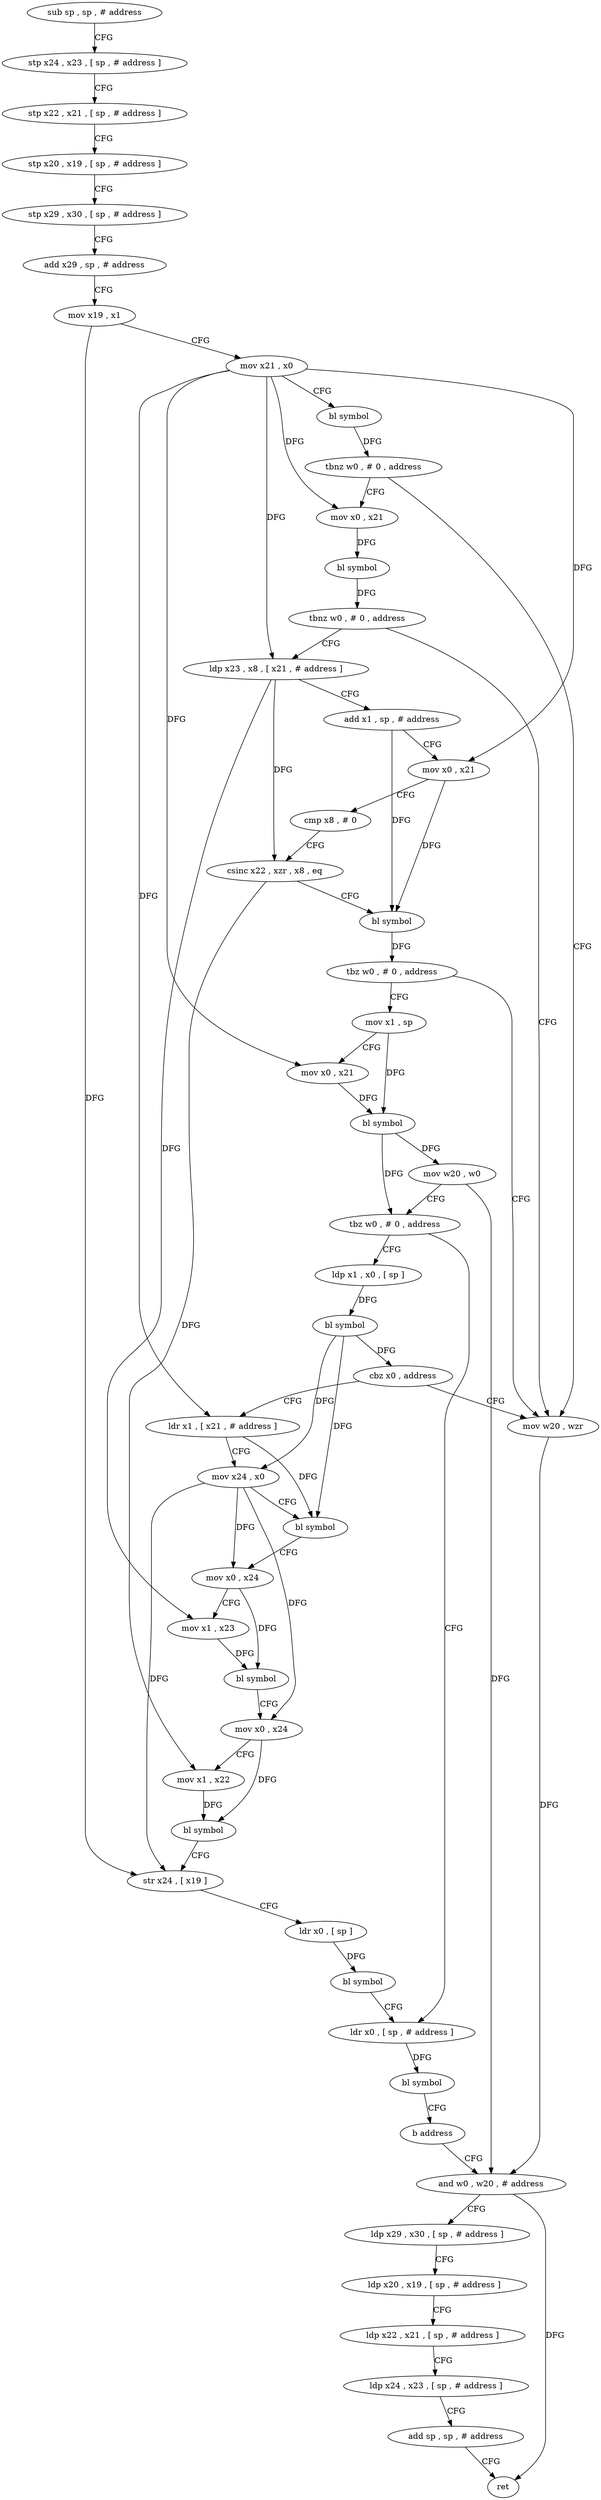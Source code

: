 digraph "func" {
"94852" [label = "sub sp , sp , # address" ]
"94856" [label = "stp x24 , x23 , [ sp , # address ]" ]
"94860" [label = "stp x22 , x21 , [ sp , # address ]" ]
"94864" [label = "stp x20 , x19 , [ sp , # address ]" ]
"94868" [label = "stp x29 , x30 , [ sp , # address ]" ]
"94872" [label = "add x29 , sp , # address" ]
"94876" [label = "mov x19 , x1" ]
"94880" [label = "mov x21 , x0" ]
"94884" [label = "bl symbol" ]
"94888" [label = "tbnz w0 , # 0 , address" ]
"95024" [label = "mov w20 , wzr" ]
"94892" [label = "mov x0 , x21" ]
"95028" [label = "and w0 , w20 , # address" ]
"94896" [label = "bl symbol" ]
"94900" [label = "tbnz w0 , # 0 , address" ]
"94904" [label = "ldp x23 , x8 , [ x21 , # address ]" ]
"94908" [label = "add x1 , sp , # address" ]
"94912" [label = "mov x0 , x21" ]
"94916" [label = "cmp x8 , # 0" ]
"94920" [label = "csinc x22 , xzr , x8 , eq" ]
"94924" [label = "bl symbol" ]
"94928" [label = "tbz w0 , # 0 , address" ]
"94932" [label = "mov x1 , sp" ]
"94936" [label = "mov x0 , x21" ]
"94940" [label = "bl symbol" ]
"94944" [label = "mov w20 , w0" ]
"94948" [label = "tbz w0 , # 0 , address" ]
"95012" [label = "ldr x0 , [ sp , # address ]" ]
"94952" [label = "ldp x1 , x0 , [ sp ]" ]
"95016" [label = "bl symbol" ]
"95020" [label = "b address" ]
"94956" [label = "bl symbol" ]
"94960" [label = "cbz x0 , address" ]
"94964" [label = "ldr x1 , [ x21 , # address ]" ]
"95032" [label = "ldp x29 , x30 , [ sp , # address ]" ]
"95036" [label = "ldp x20 , x19 , [ sp , # address ]" ]
"95040" [label = "ldp x22 , x21 , [ sp , # address ]" ]
"95044" [label = "ldp x24 , x23 , [ sp , # address ]" ]
"95048" [label = "add sp , sp , # address" ]
"95052" [label = "ret" ]
"94968" [label = "mov x24 , x0" ]
"94972" [label = "bl symbol" ]
"94976" [label = "mov x0 , x24" ]
"94980" [label = "mov x1 , x23" ]
"94984" [label = "bl symbol" ]
"94988" [label = "mov x0 , x24" ]
"94992" [label = "mov x1 , x22" ]
"94996" [label = "bl symbol" ]
"95000" [label = "str x24 , [ x19 ]" ]
"95004" [label = "ldr x0 , [ sp ]" ]
"95008" [label = "bl symbol" ]
"94852" -> "94856" [ label = "CFG" ]
"94856" -> "94860" [ label = "CFG" ]
"94860" -> "94864" [ label = "CFG" ]
"94864" -> "94868" [ label = "CFG" ]
"94868" -> "94872" [ label = "CFG" ]
"94872" -> "94876" [ label = "CFG" ]
"94876" -> "94880" [ label = "CFG" ]
"94876" -> "95000" [ label = "DFG" ]
"94880" -> "94884" [ label = "CFG" ]
"94880" -> "94892" [ label = "DFG" ]
"94880" -> "94904" [ label = "DFG" ]
"94880" -> "94912" [ label = "DFG" ]
"94880" -> "94936" [ label = "DFG" ]
"94880" -> "94964" [ label = "DFG" ]
"94884" -> "94888" [ label = "DFG" ]
"94888" -> "95024" [ label = "CFG" ]
"94888" -> "94892" [ label = "CFG" ]
"95024" -> "95028" [ label = "DFG" ]
"94892" -> "94896" [ label = "DFG" ]
"95028" -> "95032" [ label = "CFG" ]
"95028" -> "95052" [ label = "DFG" ]
"94896" -> "94900" [ label = "DFG" ]
"94900" -> "95024" [ label = "CFG" ]
"94900" -> "94904" [ label = "CFG" ]
"94904" -> "94908" [ label = "CFG" ]
"94904" -> "94980" [ label = "DFG" ]
"94904" -> "94920" [ label = "DFG" ]
"94908" -> "94912" [ label = "CFG" ]
"94908" -> "94924" [ label = "DFG" ]
"94912" -> "94916" [ label = "CFG" ]
"94912" -> "94924" [ label = "DFG" ]
"94916" -> "94920" [ label = "CFG" ]
"94920" -> "94924" [ label = "CFG" ]
"94920" -> "94992" [ label = "DFG" ]
"94924" -> "94928" [ label = "DFG" ]
"94928" -> "95024" [ label = "CFG" ]
"94928" -> "94932" [ label = "CFG" ]
"94932" -> "94936" [ label = "CFG" ]
"94932" -> "94940" [ label = "DFG" ]
"94936" -> "94940" [ label = "DFG" ]
"94940" -> "94944" [ label = "DFG" ]
"94940" -> "94948" [ label = "DFG" ]
"94944" -> "94948" [ label = "CFG" ]
"94944" -> "95028" [ label = "DFG" ]
"94948" -> "95012" [ label = "CFG" ]
"94948" -> "94952" [ label = "CFG" ]
"95012" -> "95016" [ label = "DFG" ]
"94952" -> "94956" [ label = "DFG" ]
"95016" -> "95020" [ label = "CFG" ]
"95020" -> "95028" [ label = "CFG" ]
"94956" -> "94960" [ label = "DFG" ]
"94956" -> "94968" [ label = "DFG" ]
"94956" -> "94972" [ label = "DFG" ]
"94960" -> "95024" [ label = "CFG" ]
"94960" -> "94964" [ label = "CFG" ]
"94964" -> "94968" [ label = "CFG" ]
"94964" -> "94972" [ label = "DFG" ]
"95032" -> "95036" [ label = "CFG" ]
"95036" -> "95040" [ label = "CFG" ]
"95040" -> "95044" [ label = "CFG" ]
"95044" -> "95048" [ label = "CFG" ]
"95048" -> "95052" [ label = "CFG" ]
"94968" -> "94972" [ label = "CFG" ]
"94968" -> "94976" [ label = "DFG" ]
"94968" -> "94988" [ label = "DFG" ]
"94968" -> "95000" [ label = "DFG" ]
"94972" -> "94976" [ label = "CFG" ]
"94976" -> "94980" [ label = "CFG" ]
"94976" -> "94984" [ label = "DFG" ]
"94980" -> "94984" [ label = "DFG" ]
"94984" -> "94988" [ label = "CFG" ]
"94988" -> "94992" [ label = "CFG" ]
"94988" -> "94996" [ label = "DFG" ]
"94992" -> "94996" [ label = "DFG" ]
"94996" -> "95000" [ label = "CFG" ]
"95000" -> "95004" [ label = "CFG" ]
"95004" -> "95008" [ label = "DFG" ]
"95008" -> "95012" [ label = "CFG" ]
}
